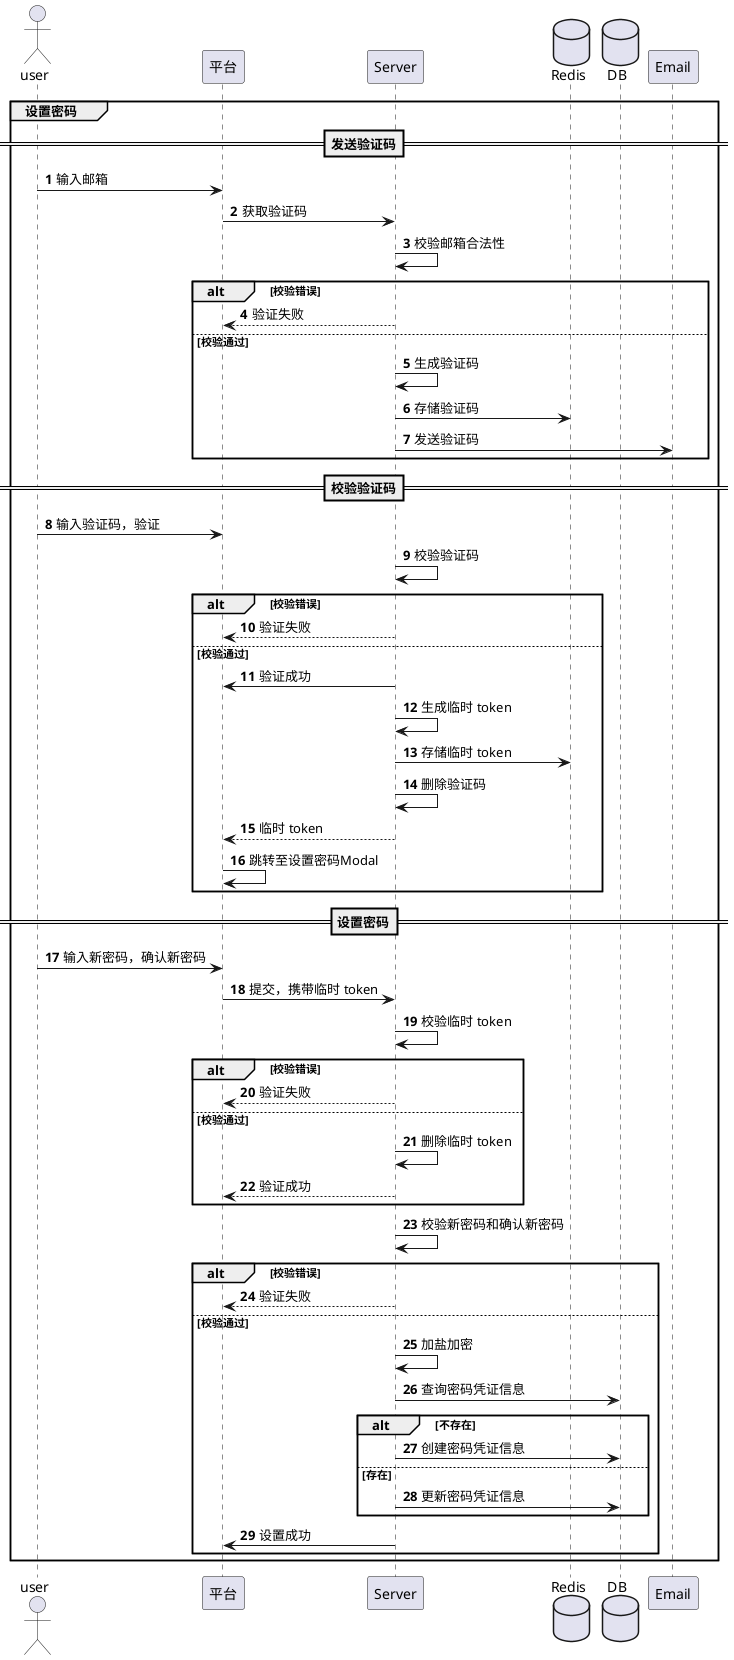 @startuml

autonumber

actor user
participant "平台" as front
participant "Server" as backend
database "Redis" as redis
database "DB" as db
participant "Email" as email


group 设置密码
==发送验证码==
    user -> front: 输入邮箱
    front -> backend: 获取验证码
    backend -> backend: 校验邮箱合法性
    alt 校验错误
        backend --> front: 验证失败
    else 校验通过
        backend -> backend: 生成验证码
        backend -> redis: 存储验证码
        backend -> email: 发送验证码
    end

==校验验证码==
    user -> front: 输入验证码，验证
    backend -> backend: 校验验证码
    alt 校验错误
        backend --> front: 验证失败
    else 校验通过
        backend -> front: 验证成功
        backend -> backend: 生成临时 token
        backend -> redis: 存储临时 token
        backend -> backend: 删除验证码
        backend --> front: 临时 token
        front -> front: 跳转至设置密码Modal
    end

==设置密码==
   user -> front: 输入新密码，确认新密码
   front -> backend: 提交，携带临时 token
   backend -> backend: 校验临时 token
   alt 校验错误
       backend --> front: 验证失败
   else 校验通过
       backend -> backend: 删除临时 token
       backend --> front: 验证成功
   end
   backend -> backend: 校验新密码和确认新密码
   alt 校验错误
       backend --> front: 验证失败
   else 校验通过
       backend -> backend: 加盐加密
       backend -> db: 查询密码凭证信息
       alt 不存在
           backend -> db: 创建密码凭证信息
       else 存在
           backend -> db: 更新密码凭证信息
       end
       backend -> front: 设置成功
   end
end
@enduml
